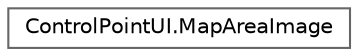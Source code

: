 digraph "Graphical Class Hierarchy"
{
 // LATEX_PDF_SIZE
  bgcolor="transparent";
  edge [fontname=Helvetica,fontsize=10,labelfontname=Helvetica,labelfontsize=10];
  node [fontname=Helvetica,fontsize=10,shape=box,height=0.2,width=0.4];
  rankdir="LR";
  Node0 [label="ControlPointUI.MapAreaImage",height=0.2,width=0.4,color="grey40", fillcolor="white", style="filled",URL="$class_control_point_u_i_1_1_map_area_image.html",tooltip=" "];
}
